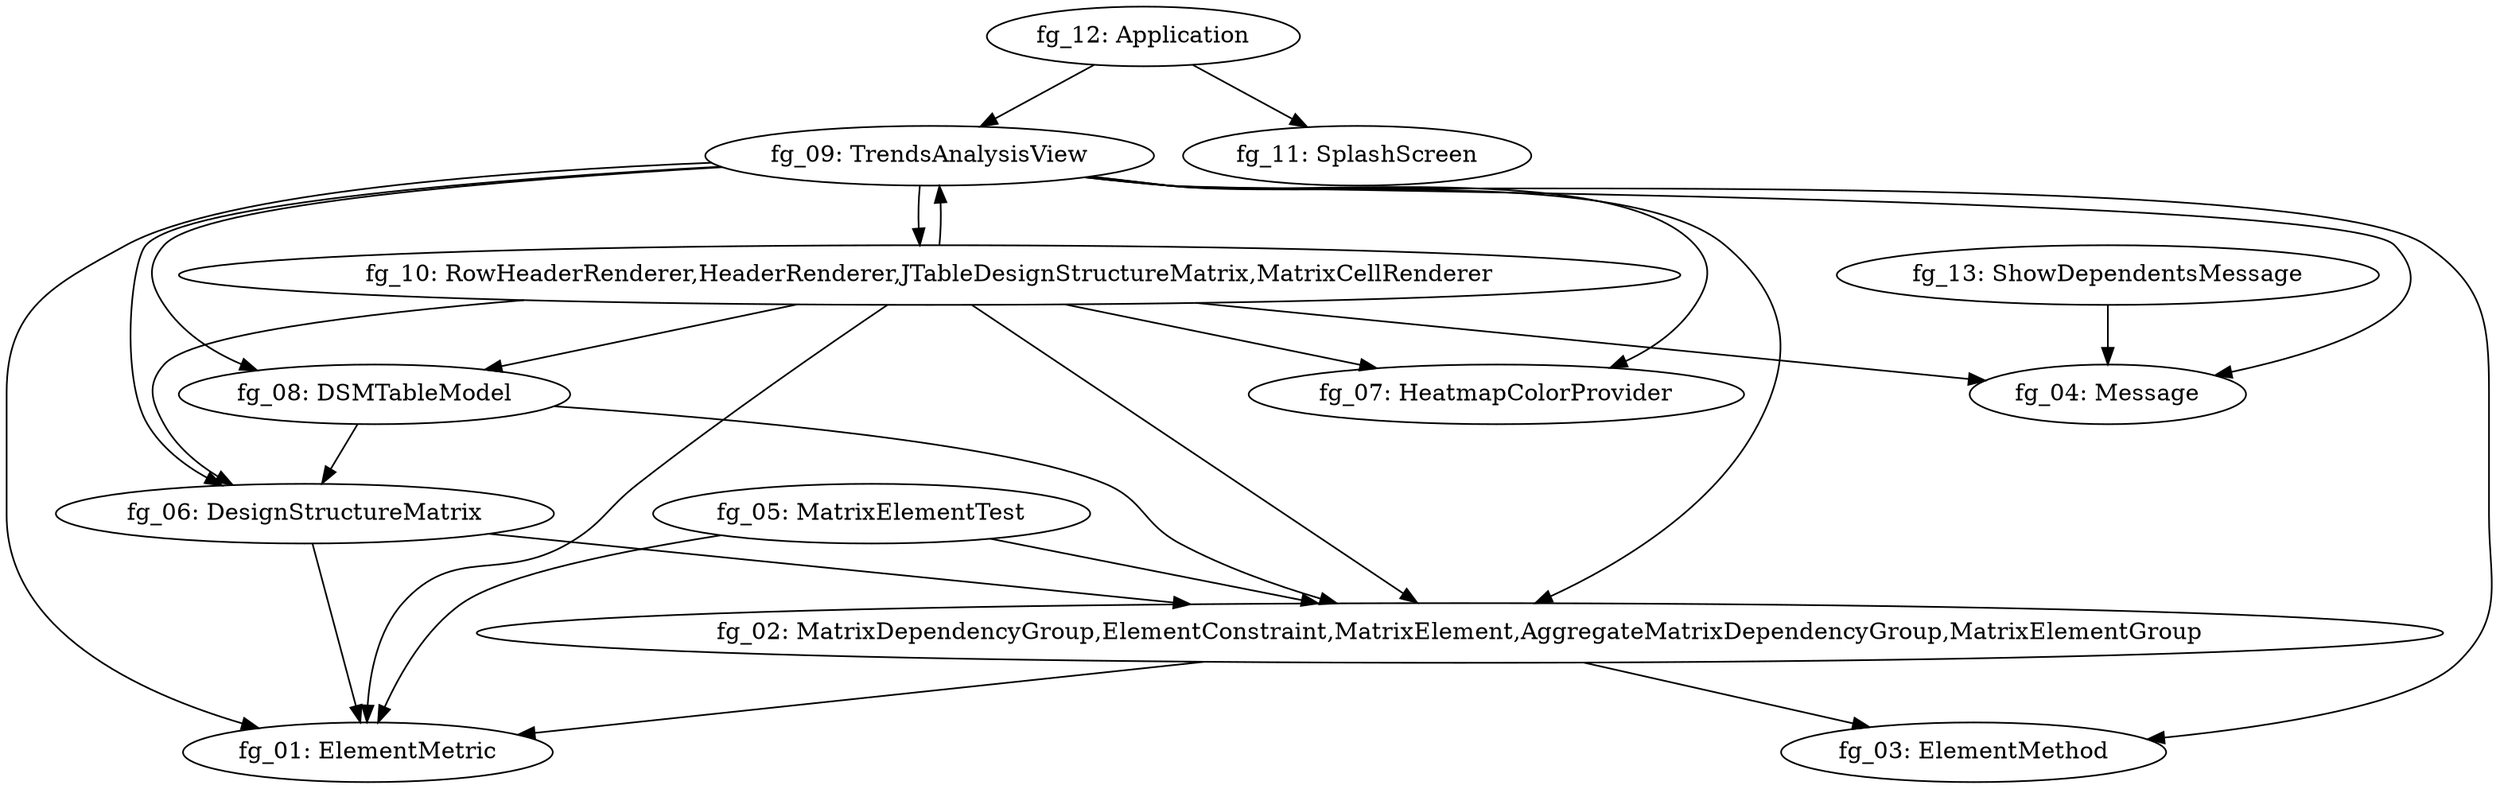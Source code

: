digraph G { 
"fg_02: MatrixDependencyGroup,ElementConstraint,MatrixElement,AggregateMatrixDependencyGroup,MatrixElementGroup" -> "fg_01: ElementMetric"; 
"fg_02: MatrixDependencyGroup,ElementConstraint,MatrixElement,AggregateMatrixDependencyGroup,MatrixElementGroup" -> "fg_03: ElementMethod"; 
"fg_05: MatrixElementTest" -> "fg_02: MatrixDependencyGroup,ElementConstraint,MatrixElement,AggregateMatrixDependencyGroup,MatrixElementGroup"; 
"fg_05: MatrixElementTest" -> "fg_01: ElementMetric"; 
"fg_06: DesignStructureMatrix" -> "fg_02: MatrixDependencyGroup,ElementConstraint,MatrixElement,AggregateMatrixDependencyGroup,MatrixElementGroup"; 
"fg_06: DesignStructureMatrix" -> "fg_01: ElementMetric"; 
"fg_08: DSMTableModel" -> "fg_02: MatrixDependencyGroup,ElementConstraint,MatrixElement,AggregateMatrixDependencyGroup,MatrixElementGroup"; 
"fg_08: DSMTableModel" -> "fg_06: DesignStructureMatrix"; 
"fg_09: TrendsAnalysisView" -> "fg_08: DSMTableModel"; 
"fg_09: TrendsAnalysisView" -> "fg_02: MatrixDependencyGroup,ElementConstraint,MatrixElement,AggregateMatrixDependencyGroup,MatrixElementGroup"; 
"fg_09: TrendsAnalysisView" -> "fg_07: HeatmapColorProvider"; 
"fg_09: TrendsAnalysisView" -> "fg_01: ElementMetric"; 
"fg_09: TrendsAnalysisView" -> "fg_06: DesignStructureMatrix"; 
"fg_09: TrendsAnalysisView" -> "fg_10: RowHeaderRenderer,HeaderRenderer,JTableDesignStructureMatrix,MatrixCellRenderer"; 
"fg_09: TrendsAnalysisView" -> "fg_03: ElementMethod"; 
"fg_09: TrendsAnalysisView" -> "fg_04: Message"; 
"fg_10: RowHeaderRenderer,HeaderRenderer,JTableDesignStructureMatrix,MatrixCellRenderer" -> "fg_08: DSMTableModel"; 
"fg_10: RowHeaderRenderer,HeaderRenderer,JTableDesignStructureMatrix,MatrixCellRenderer" -> "fg_02: MatrixDependencyGroup,ElementConstraint,MatrixElement,AggregateMatrixDependencyGroup,MatrixElementGroup"; 
"fg_10: RowHeaderRenderer,HeaderRenderer,JTableDesignStructureMatrix,MatrixCellRenderer" -> "fg_07: HeatmapColorProvider"; 
"fg_10: RowHeaderRenderer,HeaderRenderer,JTableDesignStructureMatrix,MatrixCellRenderer" -> "fg_01: ElementMetric"; 
"fg_10: RowHeaderRenderer,HeaderRenderer,JTableDesignStructureMatrix,MatrixCellRenderer" -> "fg_06: DesignStructureMatrix"; 
"fg_10: RowHeaderRenderer,HeaderRenderer,JTableDesignStructureMatrix,MatrixCellRenderer" -> "fg_09: TrendsAnalysisView"; 
"fg_10: RowHeaderRenderer,HeaderRenderer,JTableDesignStructureMatrix,MatrixCellRenderer" -> "fg_04: Message"; 
"fg_12: Application" -> "fg_11: SplashScreen"; 
"fg_12: Application" -> "fg_09: TrendsAnalysisView"; 
"fg_13: ShowDependentsMessage" -> "fg_04: Message"; 
}